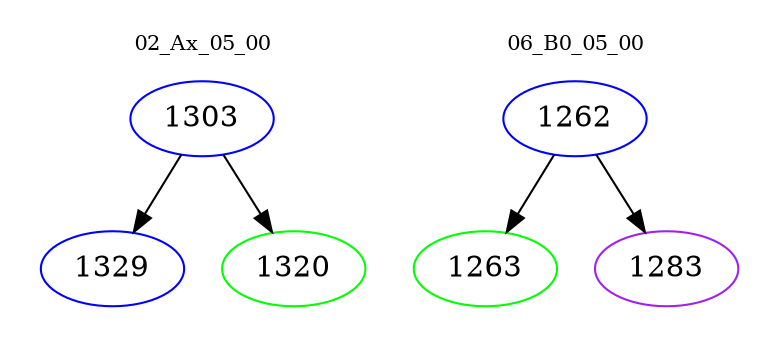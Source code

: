 digraph{
subgraph cluster_0 {
color = white
label = "02_Ax_05_00";
fontsize=10;
T0_1303 [label="1303", color="blue"]
T0_1303 -> T0_1329 [color="black"]
T0_1329 [label="1329", color="blue"]
T0_1303 -> T0_1320 [color="black"]
T0_1320 [label="1320", color="green"]
}
subgraph cluster_1 {
color = white
label = "06_B0_05_00";
fontsize=10;
T1_1262 [label="1262", color="blue"]
T1_1262 -> T1_1263 [color="black"]
T1_1263 [label="1263", color="green"]
T1_1262 -> T1_1283 [color="black"]
T1_1283 [label="1283", color="purple"]
}
}
